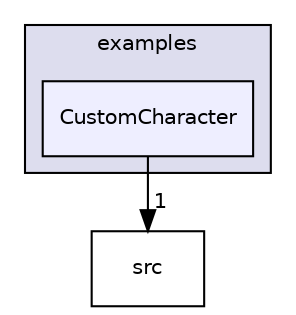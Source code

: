 digraph "Arduino/Libraries/LiquidCrystal/examples/CustomCharacter" {
  compound=true
  node [ fontsize="10", fontname="Helvetica"];
  edge [ labelfontsize="10", labelfontname="Helvetica"];
  subgraph clusterdir_0db407235f3e05e22e69c024e6335976 {
    graph [ bgcolor="#ddddee", pencolor="black", label="examples" fontname="Helvetica", fontsize="10", URL="dir_0db407235f3e05e22e69c024e6335976.html"]
  dir_2916081480216d06758335b191047a77 [shape=box, label="CustomCharacter", style="filled", fillcolor="#eeeeff", pencolor="black", URL="dir_2916081480216d06758335b191047a77.html"];
  }
  dir_b4844d264c4be39b4c927dc19dd339fd [shape=box label="src" URL="dir_b4844d264c4be39b4c927dc19dd339fd.html"];
  dir_2916081480216d06758335b191047a77->dir_b4844d264c4be39b4c927dc19dd339fd [headlabel="1", labeldistance=1.5 headhref="dir_000012_000019.html"];
}
